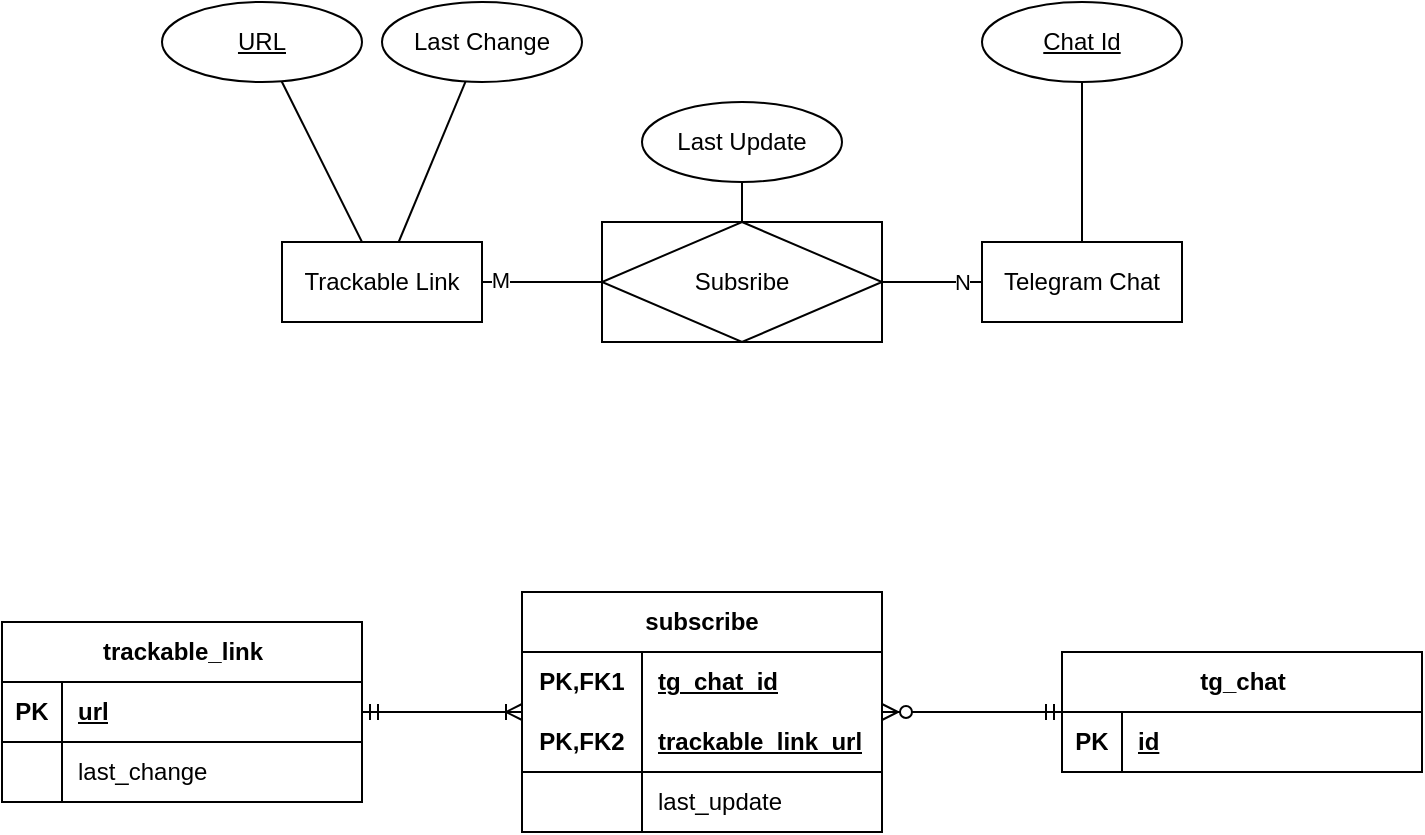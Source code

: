 <mxfile version="24.0.2" type="device">
  <diagram name="Страница — 1" id="XJs-6eg_Jc6ngkVLYer3">
    <mxGraphModel dx="1647" dy="848" grid="1" gridSize="10" guides="1" tooltips="1" connect="1" arrows="1" fold="1" page="1" pageScale="1" pageWidth="827" pageHeight="1169" math="0" shadow="0">
      <root>
        <mxCell id="0" />
        <mxCell id="1" parent="0" />
        <mxCell id="b1G6ZlxfaW0F-zb-xRLI-9" value="Subsribe" style="shape=associativeEntity;whiteSpace=wrap;html=1;align=center;" parent="1" vertex="1">
          <mxGeometry x="380" y="170" width="140" height="60" as="geometry" />
        </mxCell>
        <mxCell id="b1G6ZlxfaW0F-zb-xRLI-11" value="Last Change" style="ellipse;whiteSpace=wrap;html=1;align=center;" parent="1" vertex="1">
          <mxGeometry x="270" y="60" width="100" height="40" as="geometry" />
        </mxCell>
        <mxCell id="b1G6ZlxfaW0F-zb-xRLI-12" value="Trackable Link" style="whiteSpace=wrap;html=1;align=center;" parent="1" vertex="1">
          <mxGeometry x="220" y="180" width="100" height="40" as="geometry" />
        </mxCell>
        <mxCell id="b1G6ZlxfaW0F-zb-xRLI-13" value="Telegram Chat" style="whiteSpace=wrap;html=1;align=center;" parent="1" vertex="1">
          <mxGeometry x="570" y="180" width="100" height="40" as="geometry" />
        </mxCell>
        <mxCell id="b1G6ZlxfaW0F-zb-xRLI-14" value="Chat Id" style="ellipse;whiteSpace=wrap;html=1;align=center;fontStyle=4;" parent="1" vertex="1">
          <mxGeometry x="570" y="60" width="100" height="40" as="geometry" />
        </mxCell>
        <mxCell id="b1G6ZlxfaW0F-zb-xRLI-16" value="" style="endArrow=none;html=1;rounded=0;" parent="1" source="b1G6ZlxfaW0F-zb-xRLI-11" target="b1G6ZlxfaW0F-zb-xRLI-12" edge="1">
          <mxGeometry relative="1" as="geometry">
            <mxPoint x="260" y="340" as="sourcePoint" />
            <mxPoint x="420" y="340" as="targetPoint" />
          </mxGeometry>
        </mxCell>
        <mxCell id="b1G6ZlxfaW0F-zb-xRLI-17" value="" style="endArrow=none;html=1;rounded=0;" parent="1" source="b1G6ZlxfaW0F-zb-xRLI-12" target="b1G6ZlxfaW0F-zb-xRLI-9" edge="1">
          <mxGeometry relative="1" as="geometry">
            <mxPoint x="430" y="370" as="sourcePoint" />
            <mxPoint x="590" y="370" as="targetPoint" />
          </mxGeometry>
        </mxCell>
        <mxCell id="b1G6ZlxfaW0F-zb-xRLI-21" value="M" style="edgeLabel;html=1;align=center;verticalAlign=middle;resizable=0;points=[];" parent="b1G6ZlxfaW0F-zb-xRLI-17" vertex="1" connectable="0">
          <mxGeometry x="-0.703" y="1" relative="1" as="geometry">
            <mxPoint as="offset" />
          </mxGeometry>
        </mxCell>
        <mxCell id="b1G6ZlxfaW0F-zb-xRLI-18" value="" style="endArrow=none;html=1;rounded=0;" parent="1" source="b1G6ZlxfaW0F-zb-xRLI-9" target="b1G6ZlxfaW0F-zb-xRLI-13" edge="1">
          <mxGeometry relative="1" as="geometry">
            <mxPoint x="580" y="320" as="sourcePoint" />
            <mxPoint x="740" y="320" as="targetPoint" />
          </mxGeometry>
        </mxCell>
        <mxCell id="b1G6ZlxfaW0F-zb-xRLI-20" value="N" style="edgeLabel;html=1;align=center;verticalAlign=middle;resizable=0;points=[];" parent="b1G6ZlxfaW0F-zb-xRLI-18" vertex="1" connectable="0">
          <mxGeometry x="0.518" y="1" relative="1" as="geometry">
            <mxPoint x="2" y="1" as="offset" />
          </mxGeometry>
        </mxCell>
        <mxCell id="b1G6ZlxfaW0F-zb-xRLI-19" value="" style="endArrow=none;html=1;rounded=0;" parent="1" source="b1G6ZlxfaW0F-zb-xRLI-14" target="b1G6ZlxfaW0F-zb-xRLI-13" edge="1">
          <mxGeometry relative="1" as="geometry">
            <mxPoint x="610" y="400" as="sourcePoint" />
            <mxPoint x="770" y="400" as="targetPoint" />
          </mxGeometry>
        </mxCell>
        <mxCell id="b1G6ZlxfaW0F-zb-xRLI-22" value="Last Update" style="ellipse;whiteSpace=wrap;html=1;align=center;" parent="1" vertex="1">
          <mxGeometry x="400" y="110" width="100" height="40" as="geometry" />
        </mxCell>
        <mxCell id="b1G6ZlxfaW0F-zb-xRLI-23" value="" style="endArrow=none;html=1;rounded=0;" parent="1" source="b1G6ZlxfaW0F-zb-xRLI-22" target="b1G6ZlxfaW0F-zb-xRLI-9" edge="1">
          <mxGeometry relative="1" as="geometry">
            <mxPoint x="420" y="270" as="sourcePoint" />
            <mxPoint x="580" y="270" as="targetPoint" />
          </mxGeometry>
        </mxCell>
        <mxCell id="b1G6ZlxfaW0F-zb-xRLI-24" value="URL" style="ellipse;whiteSpace=wrap;html=1;align=center;fontStyle=4;" parent="1" vertex="1">
          <mxGeometry x="160" y="60" width="100" height="40" as="geometry" />
        </mxCell>
        <mxCell id="b1G6ZlxfaW0F-zb-xRLI-25" value="" style="endArrow=none;html=1;rounded=0;" parent="1" source="b1G6ZlxfaW0F-zb-xRLI-24" target="b1G6ZlxfaW0F-zb-xRLI-12" edge="1">
          <mxGeometry relative="1" as="geometry">
            <mxPoint x="130" y="290" as="sourcePoint" />
            <mxPoint x="290" y="290" as="targetPoint" />
          </mxGeometry>
        </mxCell>
        <mxCell id="b1G6ZlxfaW0F-zb-xRLI-26" value="tg_chat" style="shape=table;startSize=30;container=1;collapsible=1;childLayout=tableLayout;fixedRows=1;rowLines=0;fontStyle=1;align=center;resizeLast=1;html=1;" parent="1" vertex="1">
          <mxGeometry x="610" y="385" width="180" height="60" as="geometry" />
        </mxCell>
        <mxCell id="b1G6ZlxfaW0F-zb-xRLI-27" value="" style="shape=tableRow;horizontal=0;startSize=0;swimlaneHead=0;swimlaneBody=0;fillColor=none;collapsible=0;dropTarget=0;points=[[0,0.5],[1,0.5]];portConstraint=eastwest;top=0;left=0;right=0;bottom=1;" parent="b1G6ZlxfaW0F-zb-xRLI-26" vertex="1">
          <mxGeometry y="30" width="180" height="30" as="geometry" />
        </mxCell>
        <mxCell id="b1G6ZlxfaW0F-zb-xRLI-28" value="PK" style="shape=partialRectangle;connectable=0;fillColor=none;top=0;left=0;bottom=0;right=0;fontStyle=1;overflow=hidden;whiteSpace=wrap;html=1;" parent="b1G6ZlxfaW0F-zb-xRLI-27" vertex="1">
          <mxGeometry width="30" height="30" as="geometry">
            <mxRectangle width="30" height="30" as="alternateBounds" />
          </mxGeometry>
        </mxCell>
        <mxCell id="b1G6ZlxfaW0F-zb-xRLI-29" value="id" style="shape=partialRectangle;connectable=0;fillColor=none;top=0;left=0;bottom=0;right=0;align=left;spacingLeft=6;fontStyle=5;overflow=hidden;whiteSpace=wrap;html=1;" parent="b1G6ZlxfaW0F-zb-xRLI-27" vertex="1">
          <mxGeometry x="30" width="150" height="30" as="geometry">
            <mxRectangle width="150" height="30" as="alternateBounds" />
          </mxGeometry>
        </mxCell>
        <mxCell id="b1G6ZlxfaW0F-zb-xRLI-42" value="trackable_link" style="shape=table;startSize=30;container=1;collapsible=1;childLayout=tableLayout;fixedRows=1;rowLines=0;fontStyle=1;align=center;resizeLast=1;html=1;" parent="1" vertex="1">
          <mxGeometry x="80" y="370" width="180" height="90" as="geometry" />
        </mxCell>
        <mxCell id="b1G6ZlxfaW0F-zb-xRLI-43" value="" style="shape=tableRow;horizontal=0;startSize=0;swimlaneHead=0;swimlaneBody=0;fillColor=none;collapsible=0;dropTarget=0;points=[[0,0.5],[1,0.5]];portConstraint=eastwest;top=0;left=0;right=0;bottom=1;" parent="b1G6ZlxfaW0F-zb-xRLI-42" vertex="1">
          <mxGeometry y="30" width="180" height="30" as="geometry" />
        </mxCell>
        <mxCell id="b1G6ZlxfaW0F-zb-xRLI-44" value="PK" style="shape=partialRectangle;connectable=0;fillColor=none;top=0;left=0;bottom=0;right=0;fontStyle=1;overflow=hidden;whiteSpace=wrap;html=1;" parent="b1G6ZlxfaW0F-zb-xRLI-43" vertex="1">
          <mxGeometry width="30" height="30" as="geometry">
            <mxRectangle width="30" height="30" as="alternateBounds" />
          </mxGeometry>
        </mxCell>
        <mxCell id="b1G6ZlxfaW0F-zb-xRLI-45" value="url" style="shape=partialRectangle;connectable=0;fillColor=none;top=0;left=0;bottom=0;right=0;align=left;spacingLeft=6;fontStyle=5;overflow=hidden;whiteSpace=wrap;html=1;" parent="b1G6ZlxfaW0F-zb-xRLI-43" vertex="1">
          <mxGeometry x="30" width="150" height="30" as="geometry">
            <mxRectangle width="150" height="30" as="alternateBounds" />
          </mxGeometry>
        </mxCell>
        <mxCell id="b1G6ZlxfaW0F-zb-xRLI-46" value="" style="shape=tableRow;horizontal=0;startSize=0;swimlaneHead=0;swimlaneBody=0;fillColor=none;collapsible=0;dropTarget=0;points=[[0,0.5],[1,0.5]];portConstraint=eastwest;top=0;left=0;right=0;bottom=0;" parent="b1G6ZlxfaW0F-zb-xRLI-42" vertex="1">
          <mxGeometry y="60" width="180" height="30" as="geometry" />
        </mxCell>
        <mxCell id="b1G6ZlxfaW0F-zb-xRLI-47" value="" style="shape=partialRectangle;connectable=0;fillColor=none;top=0;left=0;bottom=0;right=0;editable=1;overflow=hidden;whiteSpace=wrap;html=1;" parent="b1G6ZlxfaW0F-zb-xRLI-46" vertex="1">
          <mxGeometry width="30" height="30" as="geometry">
            <mxRectangle width="30" height="30" as="alternateBounds" />
          </mxGeometry>
        </mxCell>
        <mxCell id="b1G6ZlxfaW0F-zb-xRLI-48" value="last_change" style="shape=partialRectangle;connectable=0;fillColor=none;top=0;left=0;bottom=0;right=0;align=left;spacingLeft=6;overflow=hidden;whiteSpace=wrap;html=1;" parent="b1G6ZlxfaW0F-zb-xRLI-46" vertex="1">
          <mxGeometry x="30" width="150" height="30" as="geometry">
            <mxRectangle width="150" height="30" as="alternateBounds" />
          </mxGeometry>
        </mxCell>
        <mxCell id="b1G6ZlxfaW0F-zb-xRLI-55" value="subscribe" style="shape=table;startSize=30;container=1;collapsible=1;childLayout=tableLayout;fixedRows=1;rowLines=0;fontStyle=1;align=center;resizeLast=1;html=1;whiteSpace=wrap;" parent="1" vertex="1">
          <mxGeometry x="340" y="355" width="180" height="120" as="geometry" />
        </mxCell>
        <mxCell id="b1G6ZlxfaW0F-zb-xRLI-56" value="" style="shape=tableRow;horizontal=0;startSize=0;swimlaneHead=0;swimlaneBody=0;fillColor=none;collapsible=0;dropTarget=0;points=[[0,0.5],[1,0.5]];portConstraint=eastwest;top=0;left=0;right=0;bottom=0;html=1;" parent="b1G6ZlxfaW0F-zb-xRLI-55" vertex="1">
          <mxGeometry y="30" width="180" height="30" as="geometry" />
        </mxCell>
        <mxCell id="b1G6ZlxfaW0F-zb-xRLI-57" value="PK,FK1" style="shape=partialRectangle;connectable=0;fillColor=none;top=0;left=0;bottom=0;right=0;fontStyle=1;overflow=hidden;html=1;whiteSpace=wrap;" parent="b1G6ZlxfaW0F-zb-xRLI-56" vertex="1">
          <mxGeometry width="60" height="30" as="geometry">
            <mxRectangle width="60" height="30" as="alternateBounds" />
          </mxGeometry>
        </mxCell>
        <mxCell id="b1G6ZlxfaW0F-zb-xRLI-58" value="tg_chat_id" style="shape=partialRectangle;connectable=0;fillColor=none;top=0;left=0;bottom=0;right=0;align=left;spacingLeft=6;fontStyle=5;overflow=hidden;html=1;whiteSpace=wrap;" parent="b1G6ZlxfaW0F-zb-xRLI-56" vertex="1">
          <mxGeometry x="60" width="120" height="30" as="geometry">
            <mxRectangle width="120" height="30" as="alternateBounds" />
          </mxGeometry>
        </mxCell>
        <mxCell id="b1G6ZlxfaW0F-zb-xRLI-59" value="" style="shape=tableRow;horizontal=0;startSize=0;swimlaneHead=0;swimlaneBody=0;fillColor=none;collapsible=0;dropTarget=0;points=[[0,0.5],[1,0.5]];portConstraint=eastwest;top=0;left=0;right=0;bottom=1;html=1;" parent="b1G6ZlxfaW0F-zb-xRLI-55" vertex="1">
          <mxGeometry y="60" width="180" height="30" as="geometry" />
        </mxCell>
        <mxCell id="b1G6ZlxfaW0F-zb-xRLI-60" value="PK,FK2" style="shape=partialRectangle;connectable=0;fillColor=none;top=0;left=0;bottom=0;right=0;fontStyle=1;overflow=hidden;html=1;whiteSpace=wrap;" parent="b1G6ZlxfaW0F-zb-xRLI-59" vertex="1">
          <mxGeometry width="60" height="30" as="geometry">
            <mxRectangle width="60" height="30" as="alternateBounds" />
          </mxGeometry>
        </mxCell>
        <mxCell id="b1G6ZlxfaW0F-zb-xRLI-61" value="trackable_link_url" style="shape=partialRectangle;connectable=0;fillColor=none;top=0;left=0;bottom=0;right=0;align=left;spacingLeft=6;fontStyle=5;overflow=hidden;html=1;whiteSpace=wrap;" parent="b1G6ZlxfaW0F-zb-xRLI-59" vertex="1">
          <mxGeometry x="60" width="120" height="30" as="geometry">
            <mxRectangle width="120" height="30" as="alternateBounds" />
          </mxGeometry>
        </mxCell>
        <mxCell id="b1G6ZlxfaW0F-zb-xRLI-62" value="" style="shape=tableRow;horizontal=0;startSize=0;swimlaneHead=0;swimlaneBody=0;fillColor=none;collapsible=0;dropTarget=0;points=[[0,0.5],[1,0.5]];portConstraint=eastwest;top=0;left=0;right=0;bottom=0;html=1;" parent="b1G6ZlxfaW0F-zb-xRLI-55" vertex="1">
          <mxGeometry y="90" width="180" height="30" as="geometry" />
        </mxCell>
        <mxCell id="b1G6ZlxfaW0F-zb-xRLI-63" value="" style="shape=partialRectangle;connectable=0;fillColor=none;top=0;left=0;bottom=0;right=0;editable=1;overflow=hidden;html=1;whiteSpace=wrap;" parent="b1G6ZlxfaW0F-zb-xRLI-62" vertex="1">
          <mxGeometry width="60" height="30" as="geometry">
            <mxRectangle width="60" height="30" as="alternateBounds" />
          </mxGeometry>
        </mxCell>
        <mxCell id="b1G6ZlxfaW0F-zb-xRLI-64" value="last_update" style="shape=partialRectangle;connectable=0;fillColor=none;top=0;left=0;bottom=0;right=0;align=left;spacingLeft=6;overflow=hidden;html=1;whiteSpace=wrap;" parent="b1G6ZlxfaW0F-zb-xRLI-62" vertex="1">
          <mxGeometry x="60" width="120" height="30" as="geometry">
            <mxRectangle width="120" height="30" as="alternateBounds" />
          </mxGeometry>
        </mxCell>
        <mxCell id="b1G6ZlxfaW0F-zb-xRLI-68" value="" style="edgeStyle=entityRelationEdgeStyle;fontSize=12;html=1;endArrow=ERzeroToMany;startArrow=ERmandOne;rounded=0;" parent="1" source="b1G6ZlxfaW0F-zb-xRLI-26" target="b1G6ZlxfaW0F-zb-xRLI-55" edge="1">
          <mxGeometry width="100" height="100" relative="1" as="geometry">
            <mxPoint x="550" y="620" as="sourcePoint" />
            <mxPoint x="650" y="520" as="targetPoint" />
          </mxGeometry>
        </mxCell>
        <mxCell id="b1G6ZlxfaW0F-zb-xRLI-70" value="" style="edgeStyle=entityRelationEdgeStyle;fontSize=12;html=1;endArrow=ERoneToMany;startArrow=ERmandOne;rounded=0;" parent="1" source="b1G6ZlxfaW0F-zb-xRLI-42" target="b1G6ZlxfaW0F-zb-xRLI-55" edge="1">
          <mxGeometry width="100" height="100" relative="1" as="geometry">
            <mxPoint x="240" y="660" as="sourcePoint" />
            <mxPoint x="340" y="560" as="targetPoint" />
          </mxGeometry>
        </mxCell>
      </root>
    </mxGraphModel>
  </diagram>
</mxfile>
